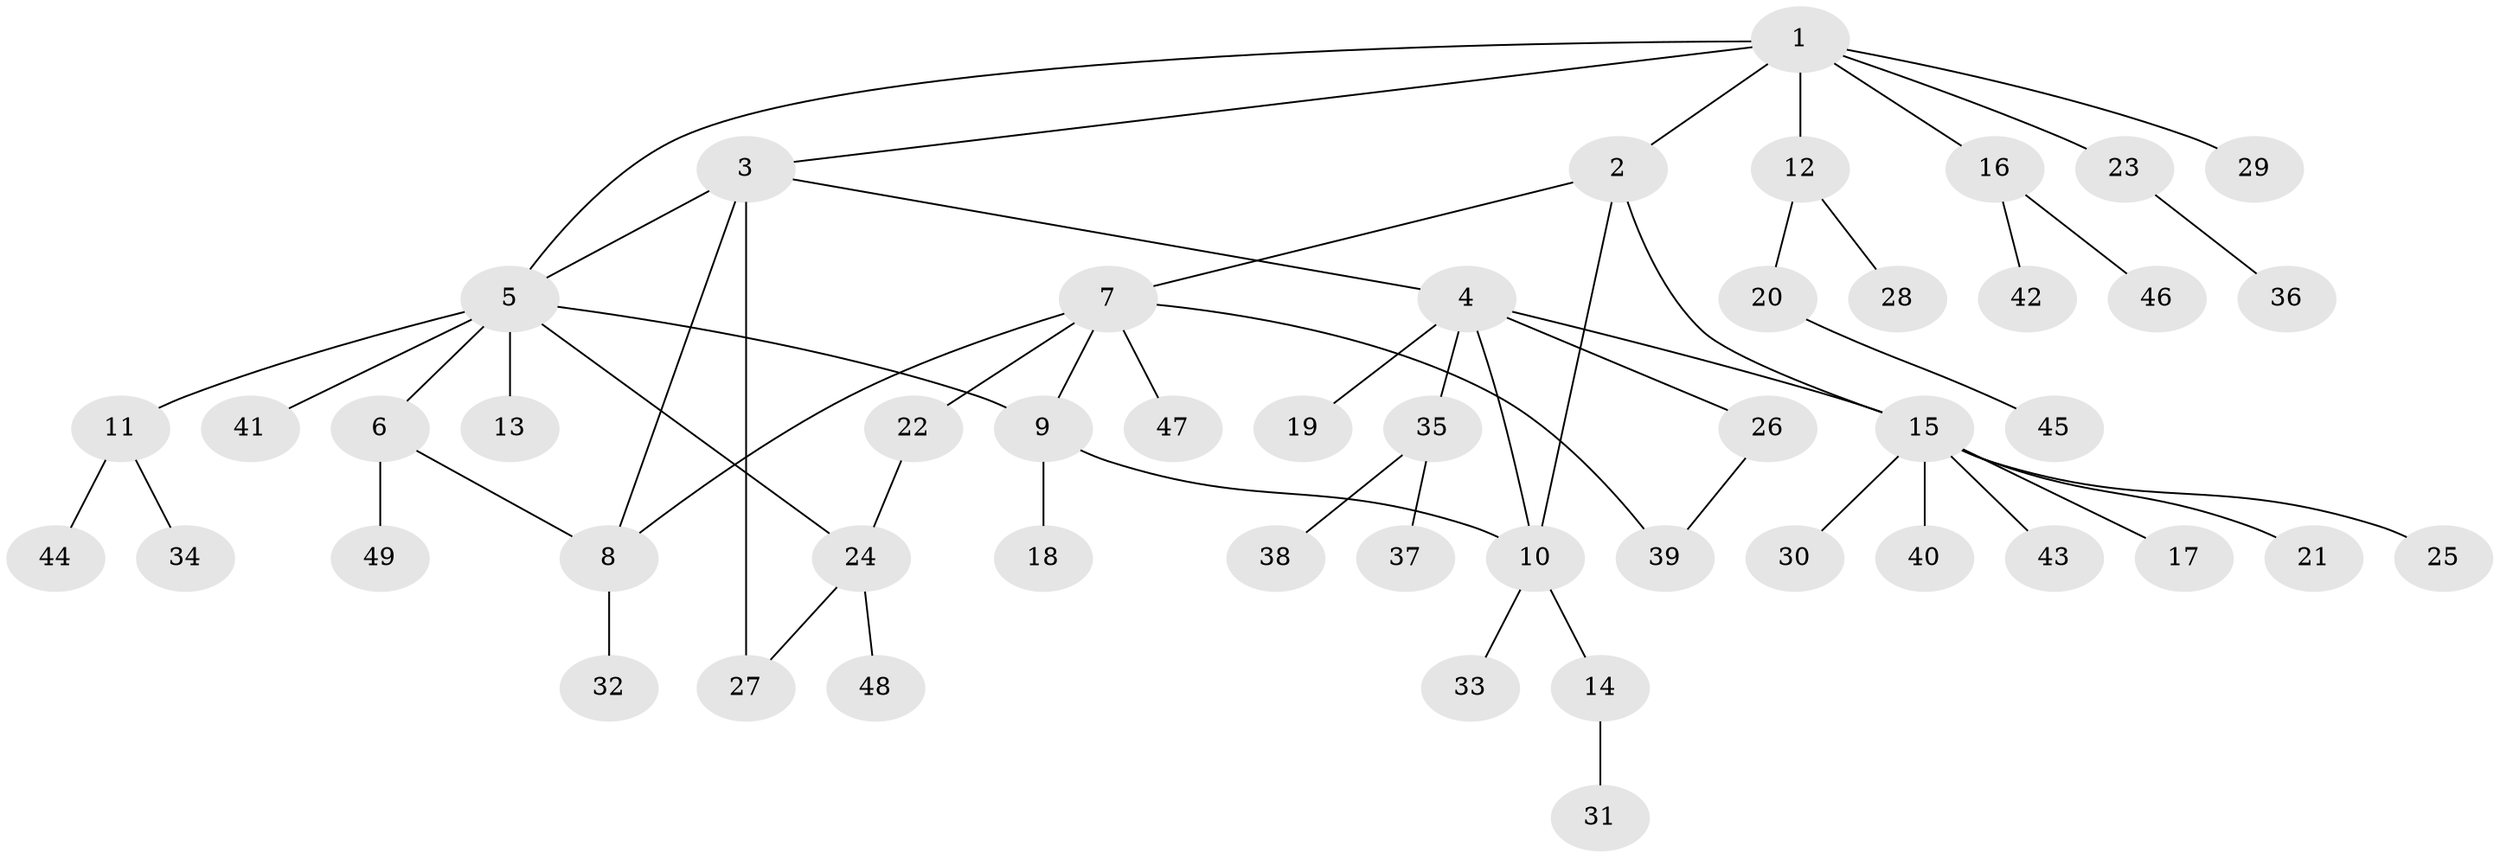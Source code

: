 // Generated by graph-tools (version 1.1) at 2025/02/03/09/25 03:02:38]
// undirected, 49 vertices, 58 edges
graph export_dot {
graph [start="1"]
  node [color=gray90,style=filled];
  1;
  2;
  3;
  4;
  5;
  6;
  7;
  8;
  9;
  10;
  11;
  12;
  13;
  14;
  15;
  16;
  17;
  18;
  19;
  20;
  21;
  22;
  23;
  24;
  25;
  26;
  27;
  28;
  29;
  30;
  31;
  32;
  33;
  34;
  35;
  36;
  37;
  38;
  39;
  40;
  41;
  42;
  43;
  44;
  45;
  46;
  47;
  48;
  49;
  1 -- 2;
  1 -- 3;
  1 -- 5;
  1 -- 12;
  1 -- 16;
  1 -- 23;
  1 -- 29;
  2 -- 7;
  2 -- 10;
  2 -- 15;
  3 -- 4;
  3 -- 5;
  3 -- 8;
  3 -- 27;
  4 -- 10;
  4 -- 15;
  4 -- 19;
  4 -- 26;
  4 -- 35;
  5 -- 6;
  5 -- 9;
  5 -- 11;
  5 -- 13;
  5 -- 24;
  5 -- 41;
  6 -- 8;
  6 -- 49;
  7 -- 8;
  7 -- 9;
  7 -- 22;
  7 -- 39;
  7 -- 47;
  8 -- 32;
  9 -- 10;
  9 -- 18;
  10 -- 14;
  10 -- 33;
  11 -- 34;
  11 -- 44;
  12 -- 20;
  12 -- 28;
  14 -- 31;
  15 -- 17;
  15 -- 21;
  15 -- 25;
  15 -- 30;
  15 -- 40;
  15 -- 43;
  16 -- 42;
  16 -- 46;
  20 -- 45;
  22 -- 24;
  23 -- 36;
  24 -- 27;
  24 -- 48;
  26 -- 39;
  35 -- 37;
  35 -- 38;
}
